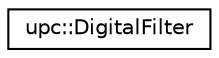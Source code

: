 digraph "Graphical Class Hierarchy"
{
  edge [fontname="Helvetica",fontsize="10",labelfontname="Helvetica",labelfontsize="10"];
  node [fontname="Helvetica",fontsize="10",shape=record];
  rankdir="LR";
  Node0 [label="upc::DigitalFilter",height=0.2,width=0.4,color="black", fillcolor="white", style="filled",URL="$classupc_1_1DigitalFilter.html",tooltip="Digital filter implemented using direct form. "];
}
